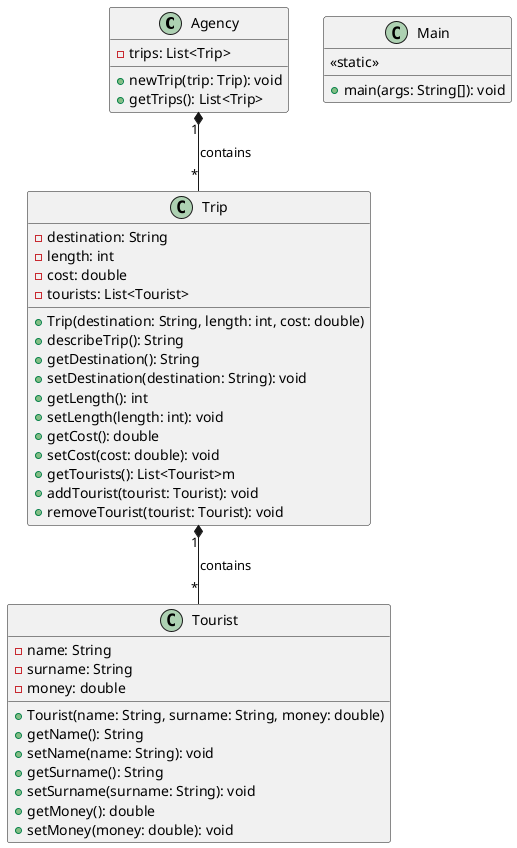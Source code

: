 @startuml
class Agency {
    - trips: List<Trip>
    + newTrip(trip: Trip): void
    + getTrips(): List<Trip>
}

class Main {
    <<static>>
    + main(args: String[]): void
}

class Tourist {
    - name: String
    - surname: String
    - money: double
    + Tourist(name: String, surname: String, money: double)
    + getName(): String
    + setName(name: String): void
    + getSurname(): String
    + setSurname(surname: String): void
    + getMoney(): double
    + setMoney(money: double): void
}

class Trip {
    - destination: String
    - length: int
    - cost: double
    - tourists: List<Tourist>
    + Trip(destination: String, length: int, cost: double)
    + describeTrip(): String
    + getDestination(): String
    + setDestination(destination: String): void
    + getLength(): int
    + setLength(length: int): void
    + getCost(): double
    + setCost(cost: double): void
    + getTourists(): List<Tourist>m
    + addTourist(tourist: Tourist): void
    + removeTourist(tourist: Tourist): void
}

Agency "1" *-- "*" Trip : contains
Trip "1" *-- "*" Tourist : contains
@enduml
